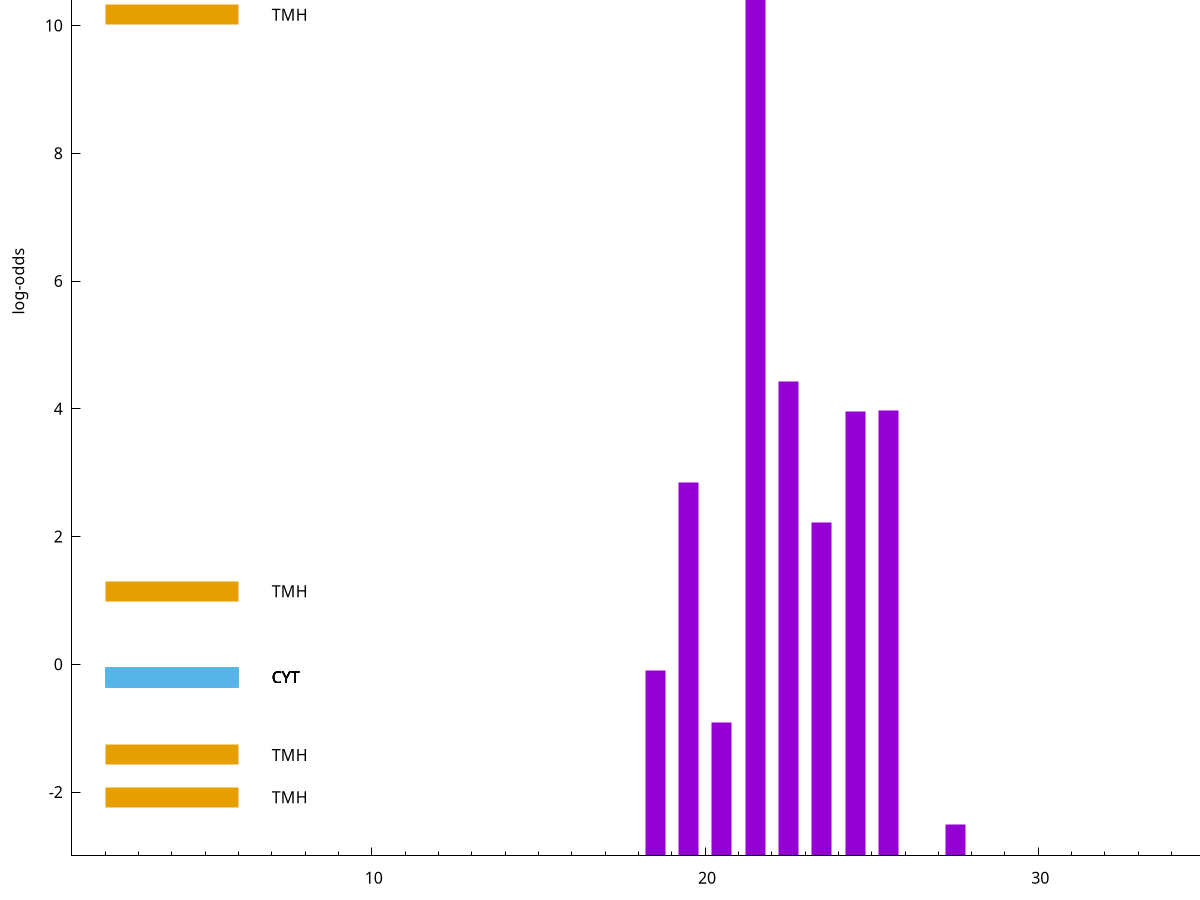 set title "LipoP predictions for SRR5666568.gff"
set size 2., 1.4
set xrange [1:70] 
set mxtics 10
set yrange [-3:15]
set y2range [0:18]
set ylabel "log-odds"
set term postscript eps color solid "Helvetica" 30
set output "SRR5666568.gff478.eps"
set arrow from 2,13.8711 to 6,13.8711 nohead lt 1 lw 20
set label "SpI" at 7,13.8711
set arrow from 2,10.1703 to 6,10.1703 nohead lt 4 lw 20
set label "TMH" at 7,10.1703
set arrow from 2,1.14286 to 6,1.14286 nohead lt 4 lw 20
set label "TMH" at 7,1.14286
set arrow from 2,-0.200913 to 6,-0.200913 nohead lt 3 lw 20
set label "CYT" at 7,-0.200913
set arrow from 2,-0.200913 to 6,-0.200913 nohead lt 3 lw 20
set label "CYT" at 7,-0.200913
set arrow from 2,-0.200913 to 6,-0.200913 nohead lt 3 lw 20
set label "CYT" at 7,-0.200913
set arrow from 2,-0.200913 to 6,-0.200913 nohead lt 3 lw 20
set label "CYT" at 7,-0.200913
set arrow from 2,-0.200913 to 6,-0.200913 nohead lt 3 lw 20
set label "CYT" at 7,-0.200913
set arrow from 2,-1.41934 to 6,-1.41934 nohead lt 4 lw 20
set label "TMH" at 7,-1.41934
set arrow from 2,-2.08096 to 6,-2.08096 nohead lt 4 lw 20
set label "TMH" at 7,-2.08096
set arrow from 2,13.8711 to 6,13.8711 nohead lt 1 lw 20
set label "SpI" at 7,13.8711
# NOTE: The scores below are the log-odds scores with the threshold
# NOTE: subtracted (a hack to make gnuplot make the histogram all
# NOTE: look nice).
plot "-" axes x1y2 title "" with impulses lt 1 lw 20
21.500000 16.864600
22.500000 7.429520
25.500000 6.981130
24.500000 6.966020
19.500000 5.854330
23.500000 5.217000
18.500000 2.898438
20.500000 2.084234
27.500000 0.490110
26.500000 0.000110
e
exit
